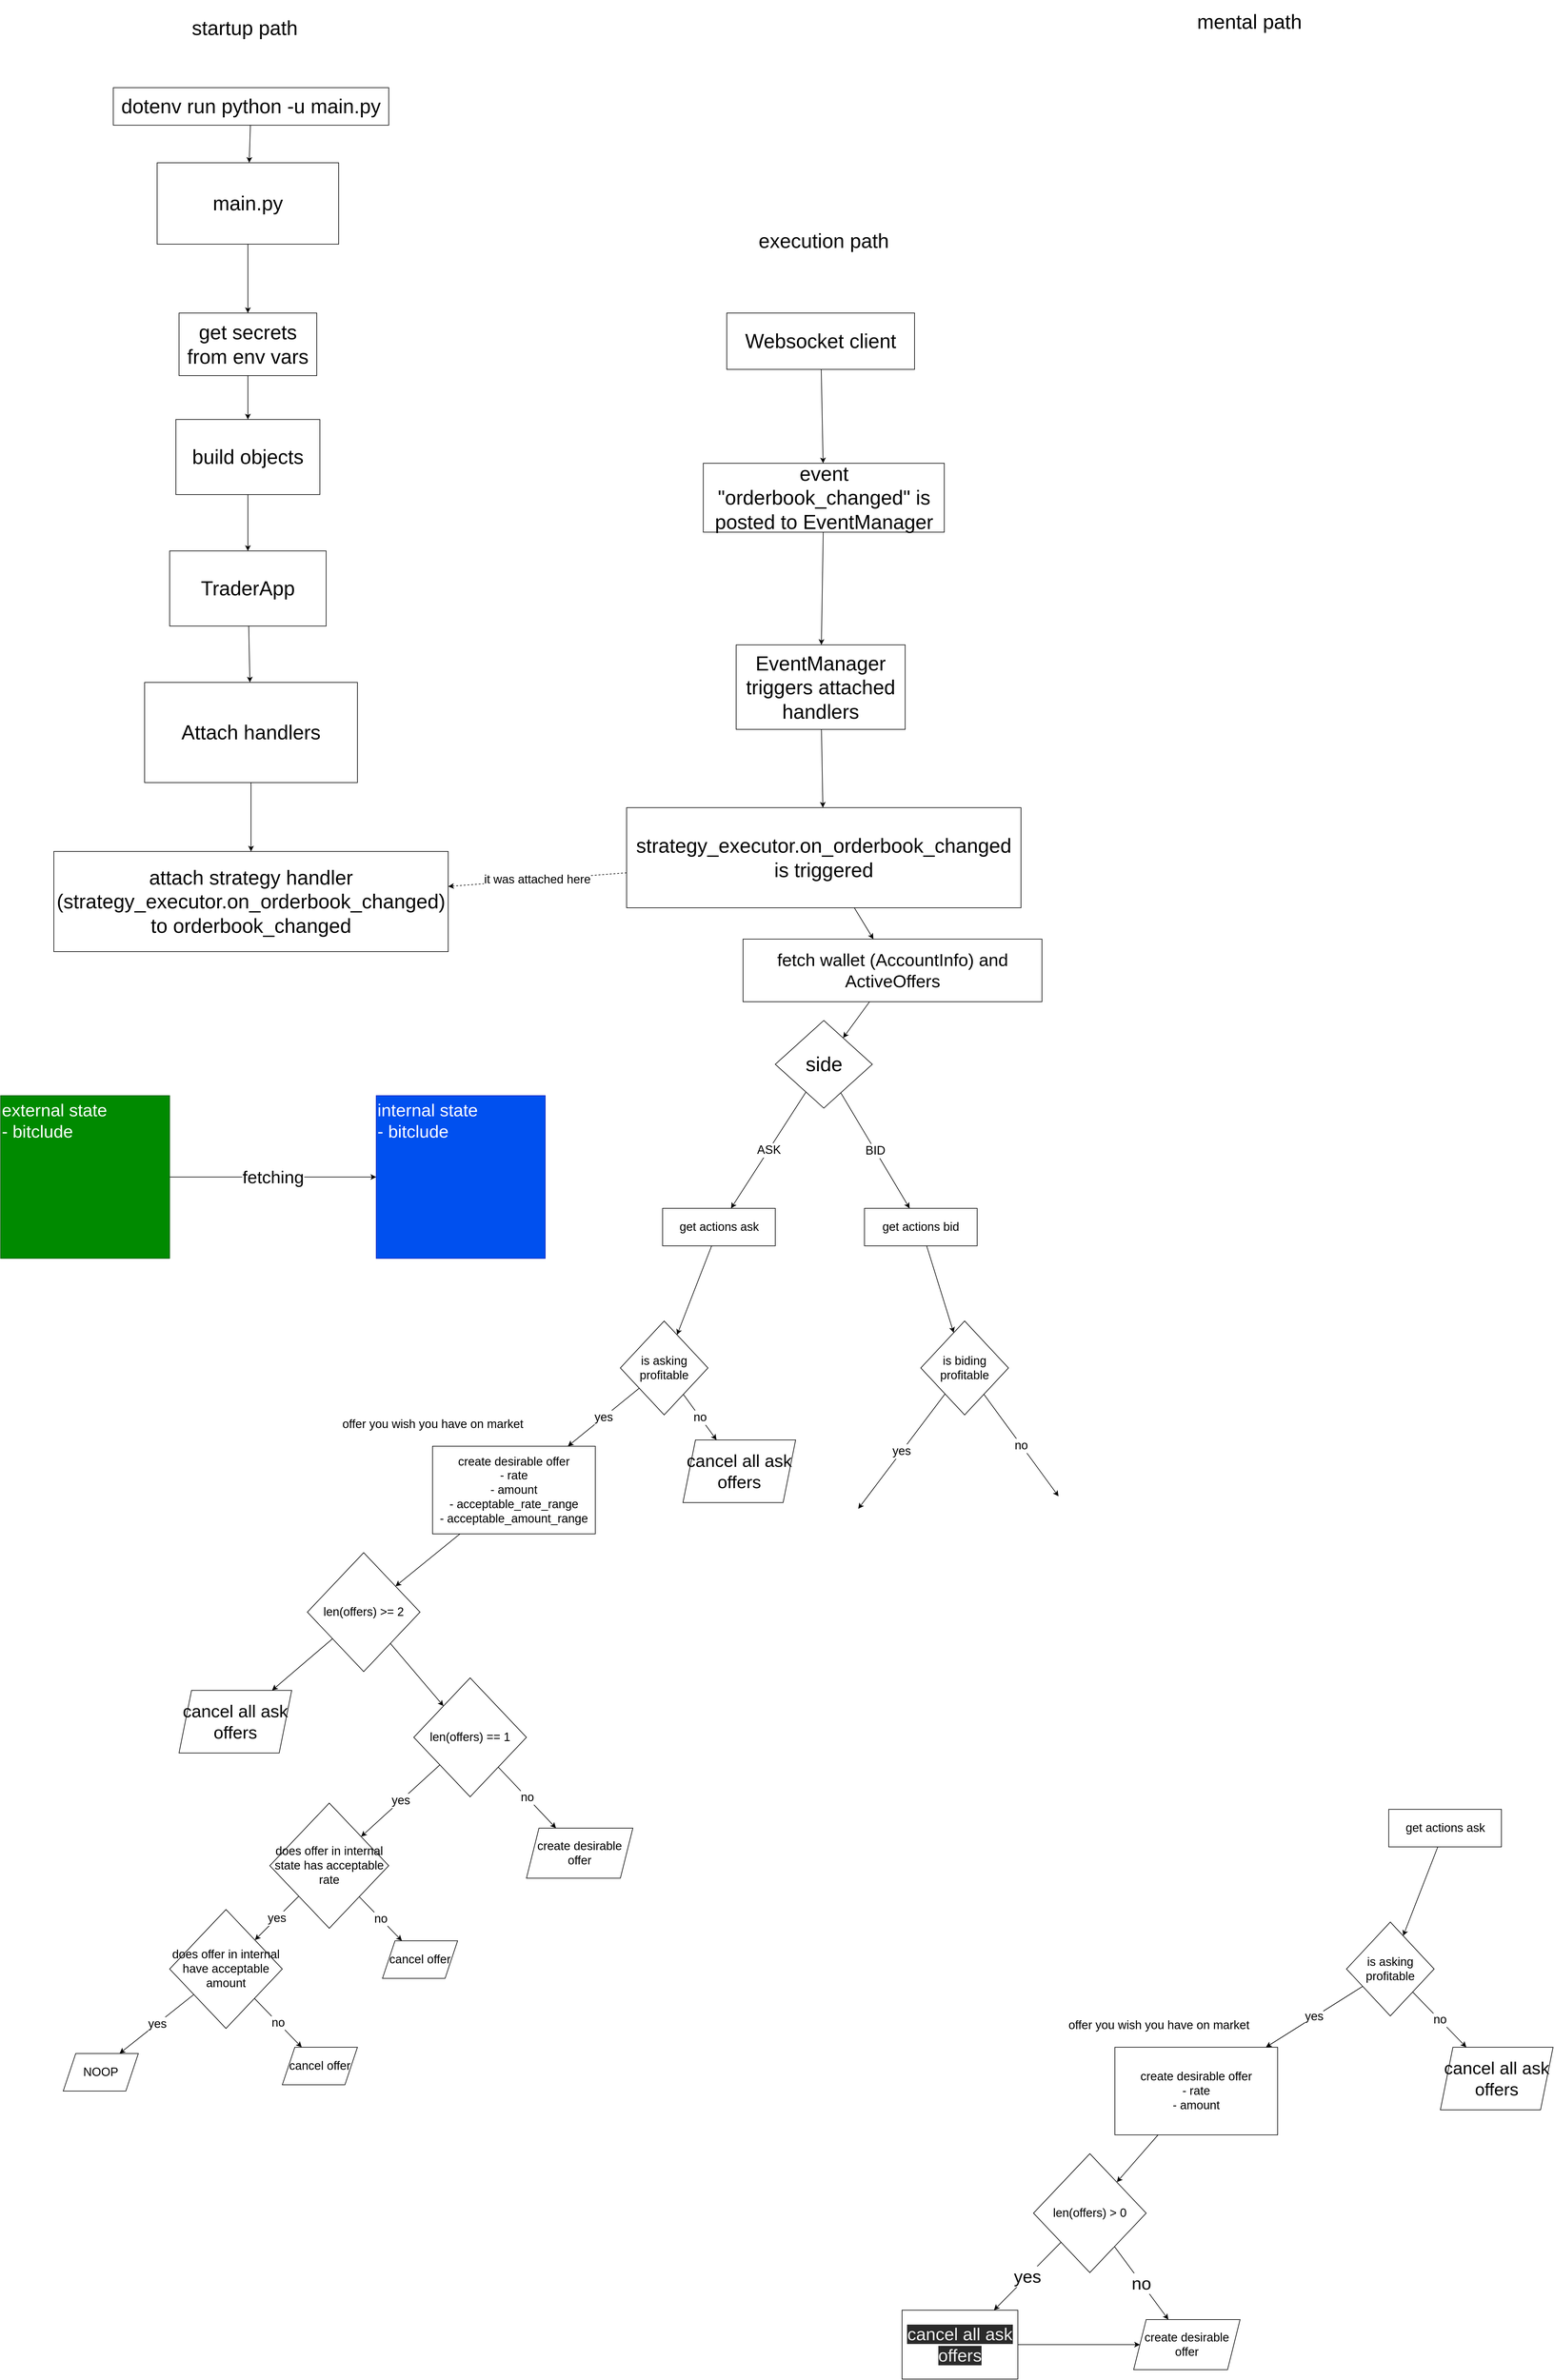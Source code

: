 <mxfile>
    <diagram id="_p4Ns6gV86TjCFkK0jQs" name="Page-1">
        <mxGraphModel dx="3012" dy="820" grid="1" gridSize="10" guides="1" tooltips="1" connect="1" arrows="1" fold="1" page="1" pageScale="1" pageWidth="850" pageHeight="1100" math="0" shadow="0">
            <root>
                <mxCell id="0"/>
                <mxCell id="1" parent="0"/>
                <mxCell id="15" value="startup path" style="text;html=1;strokeColor=none;fillColor=none;align=center;verticalAlign=middle;whiteSpace=wrap;rounded=0;fontSize=32;" vertex="1" parent="1">
                    <mxGeometry x="-725" y="40" width="230" height="70" as="geometry"/>
                </mxCell>
                <mxCell id="23" style="edgeStyle=none;html=1;fontSize=32;" edge="1" parent="1" source="16" target="17">
                    <mxGeometry relative="1" as="geometry"/>
                </mxCell>
                <mxCell id="16" value="dotenv run python -u main.py" style="rounded=0;whiteSpace=wrap;html=1;fontSize=32;" vertex="1" parent="1">
                    <mxGeometry x="-820" y="170" width="440" height="60" as="geometry"/>
                </mxCell>
                <mxCell id="21" style="edgeStyle=none;html=1;fontSize=32;" edge="1" parent="1" source="17" target="18">
                    <mxGeometry relative="1" as="geometry"/>
                </mxCell>
                <mxCell id="17" value="main.py" style="rounded=0;whiteSpace=wrap;html=1;fontSize=32;" vertex="1" parent="1">
                    <mxGeometry x="-750" y="290" width="290" height="130" as="geometry"/>
                </mxCell>
                <mxCell id="22" style="edgeStyle=none;html=1;fontSize=32;" edge="1" parent="1" source="18" target="19">
                    <mxGeometry relative="1" as="geometry"/>
                </mxCell>
                <mxCell id="18" value="get secrets from env vars" style="rounded=0;whiteSpace=wrap;html=1;fontSize=32;" vertex="1" parent="1">
                    <mxGeometry x="-715" y="530" width="220" height="100" as="geometry"/>
                </mxCell>
                <mxCell id="20" style="edgeStyle=none;html=1;fontSize=32;" edge="1" parent="1" source="19" target="24">
                    <mxGeometry relative="1" as="geometry">
                        <mxPoint x="-40" y="770" as="targetPoint"/>
                    </mxGeometry>
                </mxCell>
                <mxCell id="19" value="build objects" style="rounded=0;whiteSpace=wrap;html=1;fontSize=32;" vertex="1" parent="1">
                    <mxGeometry x="-720" y="700" width="230" height="120" as="geometry"/>
                </mxCell>
                <mxCell id="26" style="edgeStyle=none;html=1;fontSize=32;" edge="1" parent="1" source="24" target="25">
                    <mxGeometry relative="1" as="geometry"/>
                </mxCell>
                <mxCell id="24" value="TraderApp" style="rounded=0;whiteSpace=wrap;html=1;fontSize=32;" vertex="1" parent="1">
                    <mxGeometry x="-730" y="910" width="250" height="120" as="geometry"/>
                </mxCell>
                <mxCell id="28" value="" style="edgeStyle=none;html=1;fontSize=32;" edge="1" parent="1" source="25" target="27">
                    <mxGeometry relative="1" as="geometry"/>
                </mxCell>
                <mxCell id="25" value="Attach handlers" style="rounded=0;whiteSpace=wrap;html=1;fontSize=32;" vertex="1" parent="1">
                    <mxGeometry x="-770" y="1120" width="340" height="160" as="geometry"/>
                </mxCell>
                <mxCell id="27" value="attach strategy handler (strategy_executor.on_orderbook_changed) to orderbook_changed" style="whiteSpace=wrap;html=1;fontSize=32;rounded=0;" vertex="1" parent="1">
                    <mxGeometry x="-915" y="1390" width="630" height="160" as="geometry"/>
                </mxCell>
                <mxCell id="29" value="execution path" style="text;html=1;strokeColor=none;fillColor=none;align=center;verticalAlign=middle;whiteSpace=wrap;rounded=0;fontSize=32;" vertex="1" parent="1">
                    <mxGeometry x="200" y="380" width="230" height="70" as="geometry"/>
                </mxCell>
                <mxCell id="31" style="edgeStyle=none;html=1;fontSize=32;" edge="1" parent="1" source="30" target="32">
                    <mxGeometry relative="1" as="geometry">
                        <mxPoint x="310" y="400" as="targetPoint"/>
                    </mxGeometry>
                </mxCell>
                <mxCell id="30" value="Websocket client" style="rounded=0;whiteSpace=wrap;html=1;fontSize=32;" vertex="1" parent="1">
                    <mxGeometry x="160" y="530" width="300" height="90" as="geometry"/>
                </mxCell>
                <mxCell id="36" value="" style="edgeStyle=none;html=1;fontSize=32;" edge="1" parent="1" source="32" target="35">
                    <mxGeometry relative="1" as="geometry"/>
                </mxCell>
                <mxCell id="32" value="event &quot;orderbook_changed&quot; is posted to EventManager" style="rounded=0;whiteSpace=wrap;html=1;fontSize=32;" vertex="1" parent="1">
                    <mxGeometry x="122.5" y="770" width="385" height="110" as="geometry"/>
                </mxCell>
                <mxCell id="34" value="mental path" style="text;html=1;strokeColor=none;fillColor=none;align=center;verticalAlign=middle;whiteSpace=wrap;rounded=0;fontSize=32;" vertex="1" parent="1">
                    <mxGeometry x="880" y="30" width="230" height="70" as="geometry"/>
                </mxCell>
                <mxCell id="37" style="edgeStyle=none;html=1;fontSize=32;" edge="1" parent="1" source="35" target="39">
                    <mxGeometry relative="1" as="geometry">
                        <mxPoint x="310" y="970" as="targetPoint"/>
                    </mxGeometry>
                </mxCell>
                <mxCell id="35" value="EventManager triggers attached handlers" style="whiteSpace=wrap;html=1;fontSize=32;rounded=0;" vertex="1" parent="1">
                    <mxGeometry x="175" y="1060" width="270" height="135" as="geometry"/>
                </mxCell>
                <mxCell id="40" value="it was attached here" style="edgeStyle=none;html=1;fontSize=19;dashed=1;" edge="1" parent="1" source="39" target="27">
                    <mxGeometry relative="1" as="geometry"/>
                </mxCell>
                <mxCell id="99" style="edgeStyle=none;html=1;fontSize=28;" edge="1" parent="1" source="39" target="98">
                    <mxGeometry relative="1" as="geometry"/>
                </mxCell>
                <mxCell id="39" value="strategy_executor.on_orderbook_changed is triggered" style="whiteSpace=wrap;html=1;fontSize=32;rounded=0;" vertex="1" parent="1">
                    <mxGeometry y="1320" width="630" height="160" as="geometry"/>
                </mxCell>
                <mxCell id="43" value="ASK" style="edgeStyle=none;html=1;fontSize=19;" edge="1" parent="1" source="41" target="45">
                    <mxGeometry relative="1" as="geometry">
                        <mxPoint x="130.0" y="1940" as="targetPoint"/>
                    </mxGeometry>
                </mxCell>
                <mxCell id="44" value="BID" style="edgeStyle=none;html=1;fontSize=19;" edge="1" parent="1" source="41" target="46">
                    <mxGeometry relative="1" as="geometry">
                        <mxPoint x="510.0" y="1930" as="targetPoint"/>
                    </mxGeometry>
                </mxCell>
                <mxCell id="41" value="side" style="rhombus;whiteSpace=wrap;html=1;fontSize=32;rounded=0;" vertex="1" parent="1">
                    <mxGeometry x="237.5" y="1660" width="155" height="140" as="geometry"/>
                </mxCell>
                <mxCell id="49" style="edgeStyle=none;html=1;fontSize=19;" edge="1" parent="1" source="45" target="48">
                    <mxGeometry relative="1" as="geometry"/>
                </mxCell>
                <mxCell id="45" value="get actions ask" style="rounded=0;whiteSpace=wrap;html=1;fontSize=19;" vertex="1" parent="1">
                    <mxGeometry x="57.5" y="1960" width="180" height="60" as="geometry"/>
                </mxCell>
                <mxCell id="50" style="edgeStyle=none;html=1;fontSize=19;" edge="1" parent="1" source="46" target="47">
                    <mxGeometry relative="1" as="geometry"/>
                </mxCell>
                <mxCell id="46" value="get actions bid" style="rounded=0;whiteSpace=wrap;html=1;fontSize=19;" vertex="1" parent="1">
                    <mxGeometry x="380" y="1960" width="180" height="60" as="geometry"/>
                </mxCell>
                <mxCell id="53" value="yes" style="edgeStyle=none;html=1;fontSize=19;" edge="1" parent="1" source="47">
                    <mxGeometry relative="1" as="geometry">
                        <mxPoint x="370" y="2440" as="targetPoint"/>
                    </mxGeometry>
                </mxCell>
                <mxCell id="54" value="no" style="edgeStyle=none;html=1;fontSize=19;" edge="1" parent="1" source="47">
                    <mxGeometry relative="1" as="geometry">
                        <mxPoint x="690" y="2420" as="targetPoint"/>
                    </mxGeometry>
                </mxCell>
                <mxCell id="47" value="is biding profitable" style="rhombus;whiteSpace=wrap;html=1;fontSize=19;" vertex="1" parent="1">
                    <mxGeometry x="470" y="2140" width="140" height="150" as="geometry"/>
                </mxCell>
                <mxCell id="51" value="yes" style="edgeStyle=none;html=1;fontSize=19;" edge="1" parent="1" source="48" target="74">
                    <mxGeometry relative="1" as="geometry">
                        <mxPoint x="20" y="2350" as="targetPoint"/>
                    </mxGeometry>
                </mxCell>
                <mxCell id="52" value="no" style="edgeStyle=none;html=1;fontSize=19;" edge="1" parent="1" source="48" target="97">
                    <mxGeometry relative="1" as="geometry">
                        <mxPoint x="180" y="2370" as="targetPoint"/>
                    </mxGeometry>
                </mxCell>
                <mxCell id="48" value="is asking profitable" style="rhombus;whiteSpace=wrap;html=1;fontSize=19;" vertex="1" parent="1">
                    <mxGeometry x="-10" y="2140" width="140" height="150" as="geometry"/>
                </mxCell>
                <mxCell id="62" value="yes" style="edgeStyle=none;html=1;fontSize=19;" edge="1" parent="1" source="92" target="64">
                    <mxGeometry relative="1" as="geometry">
                        <mxPoint x="-230" y="2660" as="targetPoint"/>
                        <mxPoint x="-333.907" y="2853.654" as="sourcePoint"/>
                    </mxGeometry>
                </mxCell>
                <mxCell id="63" value="no" style="edgeStyle=none;html=1;fontSize=19;" edge="1" parent="1" source="92" target="96">
                    <mxGeometry relative="1" as="geometry">
                        <mxPoint x="-100" y="2980" as="targetPoint"/>
                        <mxPoint x="-248.795" y="2856.506" as="sourcePoint"/>
                    </mxGeometry>
                </mxCell>
                <mxCell id="65" value="yes" style="edgeStyle=none;html=1;fontSize=19;" edge="1" parent="1" source="64" target="67">
                    <mxGeometry relative="1" as="geometry">
                        <mxPoint x="-460" y="2920" as="targetPoint"/>
                    </mxGeometry>
                </mxCell>
                <mxCell id="66" value="no" style="edgeStyle=none;html=1;fontSize=19;" edge="1" parent="1" source="64" target="88">
                    <mxGeometry relative="1" as="geometry">
                        <mxPoint x="-360" y="3130" as="targetPoint"/>
                    </mxGeometry>
                </mxCell>
                <mxCell id="64" value="does offer in internal state has acceptable rate" style="rhombus;whiteSpace=wrap;html=1;fontSize=19;" vertex="1" parent="1">
                    <mxGeometry x="-570" y="2910" width="190" height="200" as="geometry"/>
                </mxCell>
                <mxCell id="68" value="yes" style="edgeStyle=none;html=1;fontSize=19;entryX=0.75;entryY=0;entryDx=0;entryDy=0;" edge="1" parent="1" source="67" target="70">
                    <mxGeometry relative="1" as="geometry">
                        <mxPoint x="-700" y="3160" as="targetPoint"/>
                    </mxGeometry>
                </mxCell>
                <mxCell id="69" value="no" style="edgeStyle=none;html=1;fontSize=19;" edge="1" parent="1" source="67" target="72">
                    <mxGeometry relative="1" as="geometry">
                        <mxPoint x="-527.422" y="3295.083" as="targetPoint"/>
                    </mxGeometry>
                </mxCell>
                <mxCell id="67" value="does offer in internal have acceptable amount" style="rhombus;whiteSpace=wrap;html=1;fontSize=19;" vertex="1" parent="1">
                    <mxGeometry x="-730" y="3080" width="180" height="190" as="geometry"/>
                </mxCell>
                <mxCell id="70" value="NOOP" style="shape=parallelogram;perimeter=parallelogramPerimeter;whiteSpace=wrap;html=1;fixedSize=1;fontSize=19;" vertex="1" parent="1">
                    <mxGeometry x="-900" y="3310" width="120" height="60" as="geometry"/>
                </mxCell>
                <mxCell id="72" value="cancel offer" style="shape=parallelogram;perimeter=parallelogramPerimeter;whiteSpace=wrap;html=1;fixedSize=1;fontSize=19;" vertex="1" parent="1">
                    <mxGeometry x="-550" y="3300" width="120" height="60" as="geometry"/>
                </mxCell>
                <mxCell id="95" style="edgeStyle=none;html=1;fontSize=28;" edge="1" parent="1" source="74" target="84">
                    <mxGeometry relative="1" as="geometry"/>
                </mxCell>
                <mxCell id="74" value="create desirable offer&lt;br&gt;- rate&lt;br&gt;- amount&lt;br&gt;- acceptable_rate_range&lt;br&gt;- acceptable_amount_range" style="rounded=0;whiteSpace=wrap;html=1;fontSize=19;" vertex="1" parent="1">
                    <mxGeometry x="-310" y="2340" width="260" height="140" as="geometry"/>
                </mxCell>
                <mxCell id="76" value="offer you wish you have on market" style="text;html=1;align=center;verticalAlign=middle;resizable=0;points=[];autosize=1;strokeColor=none;fillColor=none;fontSize=19;" vertex="1" parent="1">
                    <mxGeometry x="-460" y="2290" width="300" height="30" as="geometry"/>
                </mxCell>
                <mxCell id="82" value="fetching" style="edgeStyle=none;html=1;fontSize=28;" edge="1" parent="1" source="80" target="81">
                    <mxGeometry relative="1" as="geometry"/>
                </mxCell>
                <mxCell id="80" value="external state&lt;br&gt;- bitclude" style="rounded=0;whiteSpace=wrap;html=1;fontSize=28;fillColor=#008a00;fontColor=#ffffff;strokeColor=#005700;verticalAlign=top;align=left;" vertex="1" parent="1">
                    <mxGeometry x="-1000" y="1780" width="270" height="260" as="geometry"/>
                </mxCell>
                <mxCell id="81" value="internal state&lt;br&gt;- bitclude" style="rounded=0;whiteSpace=wrap;html=1;fontSize=28;fillColor=#0050ef;fontColor=#ffffff;strokeColor=#001DBC;verticalAlign=top;align=left;" vertex="1" parent="1">
                    <mxGeometry x="-400" y="1780" width="270" height="260" as="geometry"/>
                </mxCell>
                <mxCell id="93" style="edgeStyle=none;html=1;fontSize=28;" edge="1" parent="1" source="84" target="87">
                    <mxGeometry relative="1" as="geometry"/>
                </mxCell>
                <mxCell id="94" style="edgeStyle=none;html=1;fontSize=28;" edge="1" parent="1" source="84" target="92">
                    <mxGeometry relative="1" as="geometry"/>
                </mxCell>
                <mxCell id="84" value="len(offers) &amp;gt;= 2" style="rhombus;whiteSpace=wrap;html=1;fontSize=19;" vertex="1" parent="1">
                    <mxGeometry x="-510" y="2510" width="180" height="190" as="geometry"/>
                </mxCell>
                <mxCell id="87" value="cancel all ask offers" style="shape=parallelogram;perimeter=parallelogramPerimeter;whiteSpace=wrap;html=1;fixedSize=1;fontSize=28;" vertex="1" parent="1">
                    <mxGeometry x="-715" y="2730" width="180" height="100" as="geometry"/>
                </mxCell>
                <mxCell id="88" value="cancel offer" style="shape=parallelogram;perimeter=parallelogramPerimeter;whiteSpace=wrap;html=1;fixedSize=1;fontSize=19;" vertex="1" parent="1">
                    <mxGeometry x="-390" y="3130" width="120" height="60" as="geometry"/>
                </mxCell>
                <mxCell id="92" value="len(offers) == 1" style="rhombus;whiteSpace=wrap;html=1;fontSize=19;" vertex="1" parent="1">
                    <mxGeometry x="-340" y="2710" width="180" height="190" as="geometry"/>
                </mxCell>
                <mxCell id="96" value="create desirable offer" style="shape=parallelogram;perimeter=parallelogramPerimeter;whiteSpace=wrap;html=1;fixedSize=1;fontSize=19;" vertex="1" parent="1">
                    <mxGeometry x="-160" y="2950" width="170" height="80" as="geometry"/>
                </mxCell>
                <mxCell id="97" value="cancel all ask offers" style="shape=parallelogram;perimeter=parallelogramPerimeter;whiteSpace=wrap;html=1;fixedSize=1;fontSize=28;" vertex="1" parent="1">
                    <mxGeometry x="90" y="2330" width="180" height="100" as="geometry"/>
                </mxCell>
                <mxCell id="100" style="edgeStyle=none;html=1;fontSize=28;" edge="1" parent="1" source="98" target="41">
                    <mxGeometry relative="1" as="geometry"/>
                </mxCell>
                <mxCell id="98" value="fetch wallet (AccountInfo) and ActiveOffers" style="rounded=0;whiteSpace=wrap;html=1;fontSize=28;" vertex="1" parent="1">
                    <mxGeometry x="186" y="1530" width="477.5" height="100" as="geometry"/>
                </mxCell>
                <mxCell id="101" style="edgeStyle=none;html=1;fontSize=19;" edge="1" parent="1" source="102" target="105">
                    <mxGeometry relative="1" as="geometry"/>
                </mxCell>
                <mxCell id="102" value="get actions ask" style="rounded=0;whiteSpace=wrap;html=1;fontSize=19;" vertex="1" parent="1">
                    <mxGeometry x="1217.5" y="2920" width="180" height="60" as="geometry"/>
                </mxCell>
                <mxCell id="103" value="yes" style="edgeStyle=none;html=1;fontSize=19;" edge="1" parent="1" source="105" target="117">
                    <mxGeometry relative="1" as="geometry">
                        <mxPoint x="1180" y="3310" as="targetPoint"/>
                    </mxGeometry>
                </mxCell>
                <mxCell id="104" value="no" style="edgeStyle=none;html=1;fontSize=19;" edge="1" parent="1" source="105" target="126">
                    <mxGeometry relative="1" as="geometry">
                        <mxPoint x="1340" y="3330" as="targetPoint"/>
                    </mxGeometry>
                </mxCell>
                <mxCell id="105" value="is asking profitable" style="rhombus;whiteSpace=wrap;html=1;fontSize=19;" vertex="1" parent="1">
                    <mxGeometry x="1150" y="3100" width="140" height="150" as="geometry"/>
                </mxCell>
                <mxCell id="116" style="edgeStyle=none;html=1;fontSize=28;" edge="1" parent="1" source="117" target="121">
                    <mxGeometry relative="1" as="geometry"/>
                </mxCell>
                <mxCell id="117" value="create desirable offer&lt;br&gt;- rate&lt;br&gt;- amount" style="rounded=0;whiteSpace=wrap;html=1;fontSize=19;" vertex="1" parent="1">
                    <mxGeometry x="780" y="3300" width="260" height="140" as="geometry"/>
                </mxCell>
                <mxCell id="118" value="offer you wish you have on market" style="text;html=1;align=center;verticalAlign=middle;resizable=0;points=[];autosize=1;strokeColor=none;fillColor=none;fontSize=19;" vertex="1" parent="1">
                    <mxGeometry x="700" y="3250" width="300" height="30" as="geometry"/>
                </mxCell>
                <mxCell id="119" value="yes" style="edgeStyle=none;html=1;fontSize=28;" edge="1" parent="1" source="121" target="127">
                    <mxGeometry relative="1" as="geometry">
                        <mxPoint x="593.571" y="3690" as="targetPoint"/>
                    </mxGeometry>
                </mxCell>
                <mxCell id="120" value="no" style="edgeStyle=none;html=1;fontSize=28;" edge="1" parent="1" source="121" target="125">
                    <mxGeometry relative="1" as="geometry">
                        <mxPoint x="867.438" y="3714.927" as="targetPoint"/>
                    </mxGeometry>
                </mxCell>
                <mxCell id="121" value="len(offers) &amp;gt; 0" style="rhombus;whiteSpace=wrap;html=1;fontSize=19;" vertex="1" parent="1">
                    <mxGeometry x="650" y="3470" width="180" height="190" as="geometry"/>
                </mxCell>
                <mxCell id="125" value="create desirable offer" style="shape=parallelogram;perimeter=parallelogramPerimeter;whiteSpace=wrap;html=1;fixedSize=1;fontSize=19;" vertex="1" parent="1">
                    <mxGeometry x="810" y="3735" width="170" height="80" as="geometry"/>
                </mxCell>
                <mxCell id="126" value="cancel all ask offers" style="shape=parallelogram;perimeter=parallelogramPerimeter;whiteSpace=wrap;html=1;fixedSize=1;fontSize=28;" vertex="1" parent="1">
                    <mxGeometry x="1300" y="3300" width="180" height="100" as="geometry"/>
                </mxCell>
                <mxCell id="128" style="edgeStyle=none;html=1;entryX=0;entryY=0.5;entryDx=0;entryDy=0;fontSize=28;" edge="1" parent="1" source="127" target="125">
                    <mxGeometry relative="1" as="geometry"/>
                </mxCell>
                <mxCell id="127" value="&lt;meta charset=&quot;utf-8&quot;&gt;&lt;span style=&quot;color: rgb(240, 240, 240); font-family: helvetica; font-size: 28px; font-style: normal; font-weight: 400; letter-spacing: normal; text-align: center; text-indent: 0px; text-transform: none; word-spacing: 0px; background-color: rgb(42, 42, 42); display: inline; float: none;&quot;&gt;cancel all ask offers&lt;/span&gt;" style="rounded=0;whiteSpace=wrap;html=1;fontSize=28;" vertex="1" parent="1">
                    <mxGeometry x="440" y="3720" width="185" height="110" as="geometry"/>
                </mxCell>
            </root>
        </mxGraphModel>
    </diagram>
</mxfile>